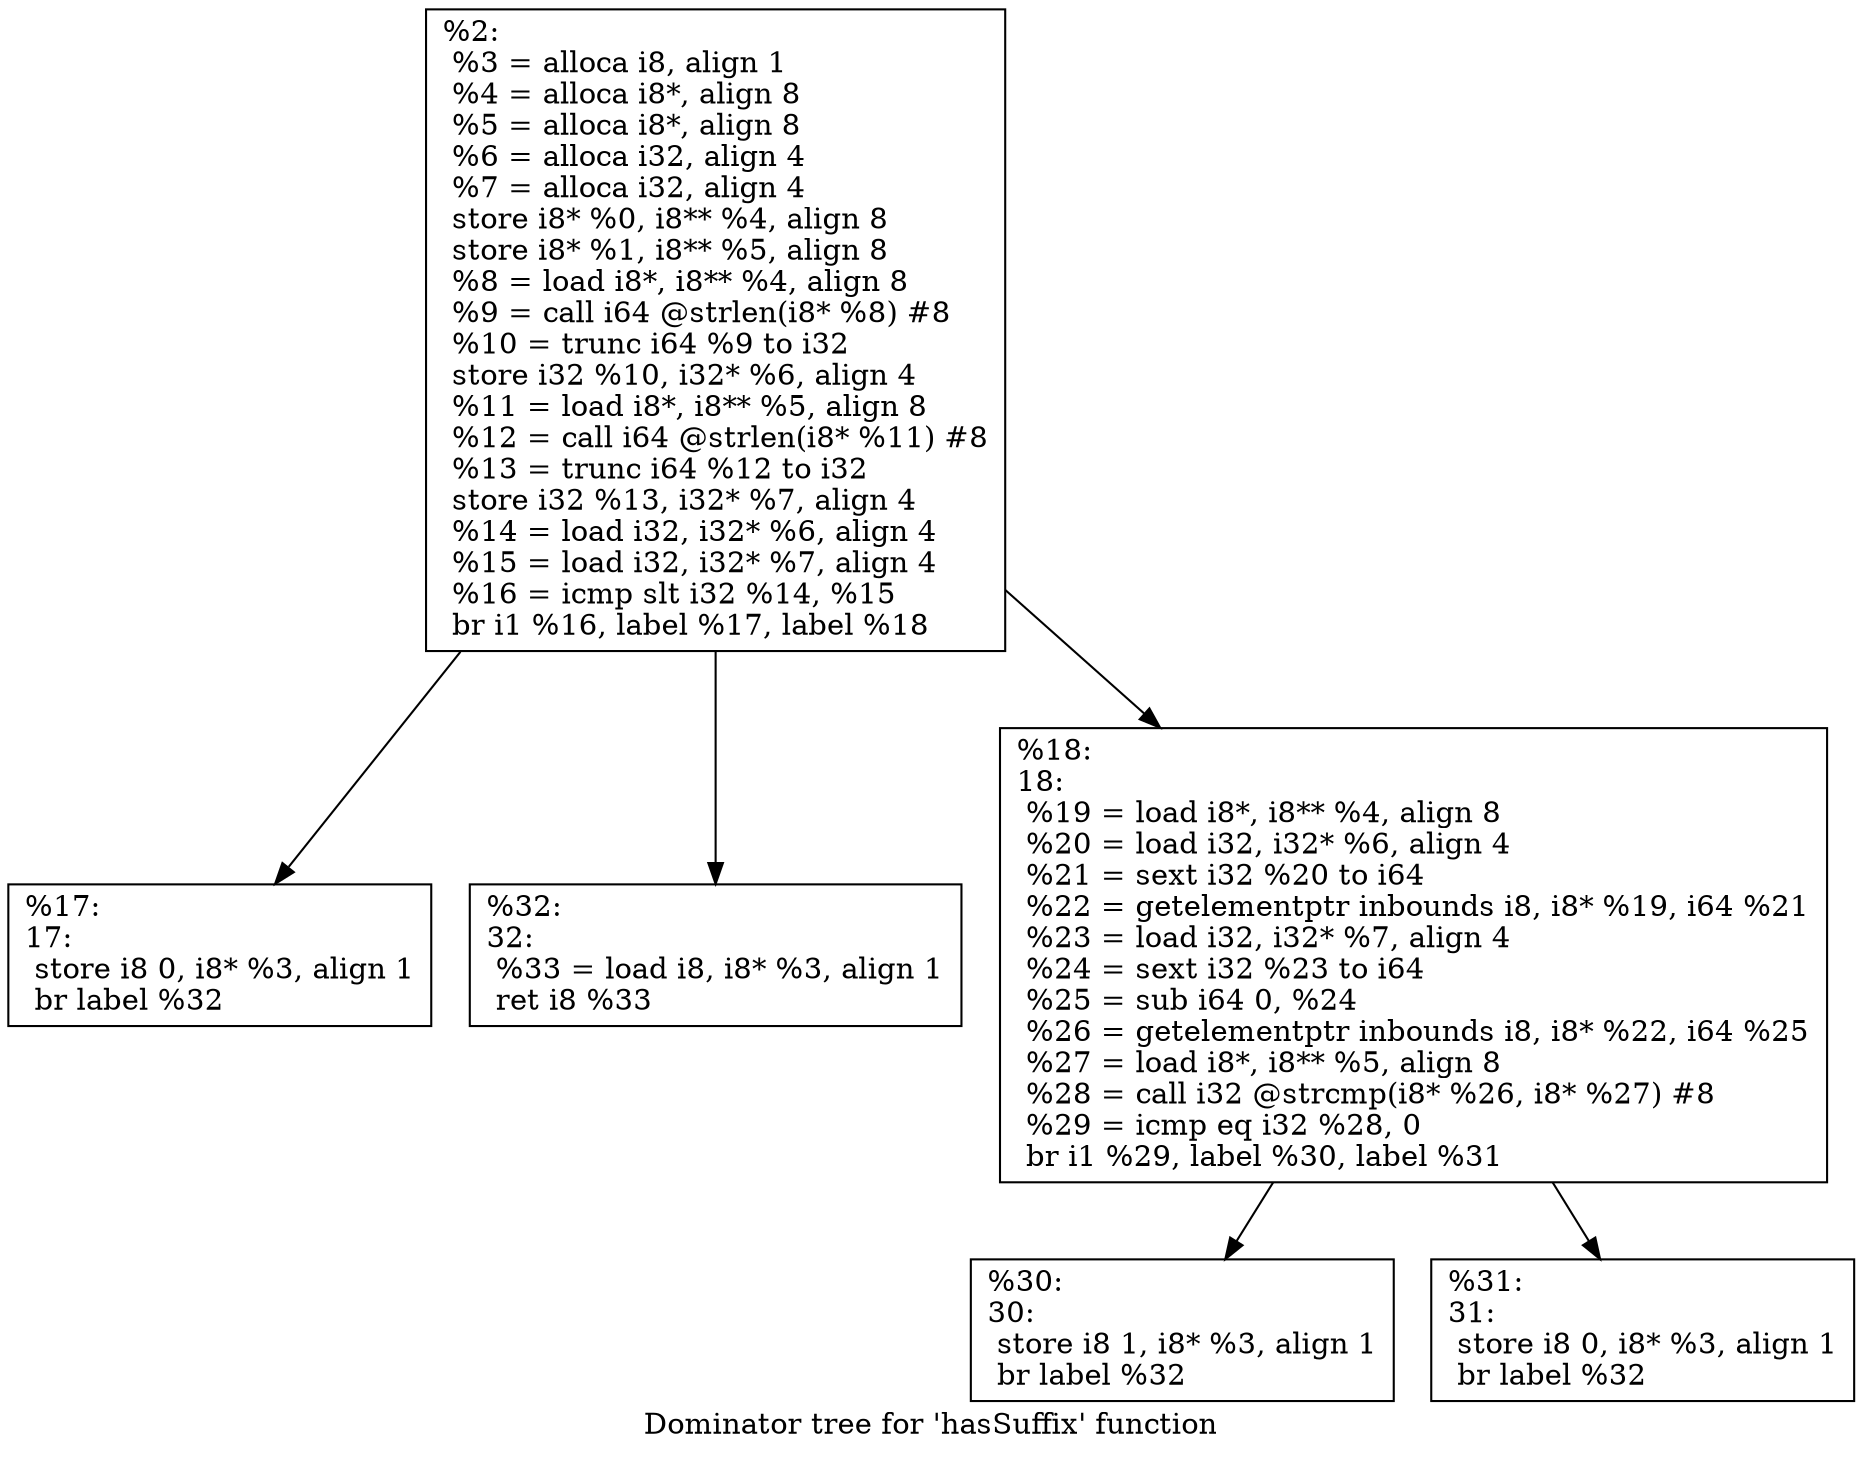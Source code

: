 digraph "Dominator tree for 'hasSuffix' function" {
	label="Dominator tree for 'hasSuffix' function";

	Node0xdaf430 [shape=record,label="{%2:\l  %3 = alloca i8, align 1\l  %4 = alloca i8*, align 8\l  %5 = alloca i8*, align 8\l  %6 = alloca i32, align 4\l  %7 = alloca i32, align 4\l  store i8* %0, i8** %4, align 8\l  store i8* %1, i8** %5, align 8\l  %8 = load i8*, i8** %4, align 8\l  %9 = call i64 @strlen(i8* %8) #8\l  %10 = trunc i64 %9 to i32\l  store i32 %10, i32* %6, align 4\l  %11 = load i8*, i8** %5, align 8\l  %12 = call i64 @strlen(i8* %11) #8\l  %13 = trunc i64 %12 to i32\l  store i32 %13, i32* %7, align 4\l  %14 = load i32, i32* %6, align 4\l  %15 = load i32, i32* %7, align 4\l  %16 = icmp slt i32 %14, %15\l  br i1 %16, label %17, label %18\l}"];
	Node0xdaf430 -> Node0xdabc20;
	Node0xdaf430 -> Node0xdaf470;
	Node0xdaf430 -> Node0x9e33e0;
	Node0xdabc20 [shape=record,label="{%17:\l17:                                               \l  store i8 0, i8* %3, align 1\l  br label %32\l}"];
	Node0xdaf470 [shape=record,label="{%32:\l32:                                               \l  %33 = load i8, i8* %3, align 1\l  ret i8 %33\l}"];
	Node0x9e33e0 [shape=record,label="{%18:\l18:                                               \l  %19 = load i8*, i8** %4, align 8\l  %20 = load i32, i32* %6, align 4\l  %21 = sext i32 %20 to i64\l  %22 = getelementptr inbounds i8, i8* %19, i64 %21\l  %23 = load i32, i32* %7, align 4\l  %24 = sext i32 %23 to i64\l  %25 = sub i64 0, %24\l  %26 = getelementptr inbounds i8, i8* %22, i64 %25\l  %27 = load i8*, i8** %5, align 8\l  %28 = call i32 @strcmp(i8* %26, i8* %27) #8\l  %29 = icmp eq i32 %28, 0\l  br i1 %29, label %30, label %31\l}"];
	Node0x9e33e0 -> Node0xa812d0;
	Node0x9e33e0 -> Node0xccf360;
	Node0xa812d0 [shape=record,label="{%30:\l30:                                               \l  store i8 1, i8* %3, align 1\l  br label %32\l}"];
	Node0xccf360 [shape=record,label="{%31:\l31:                                               \l  store i8 0, i8* %3, align 1\l  br label %32\l}"];
}
